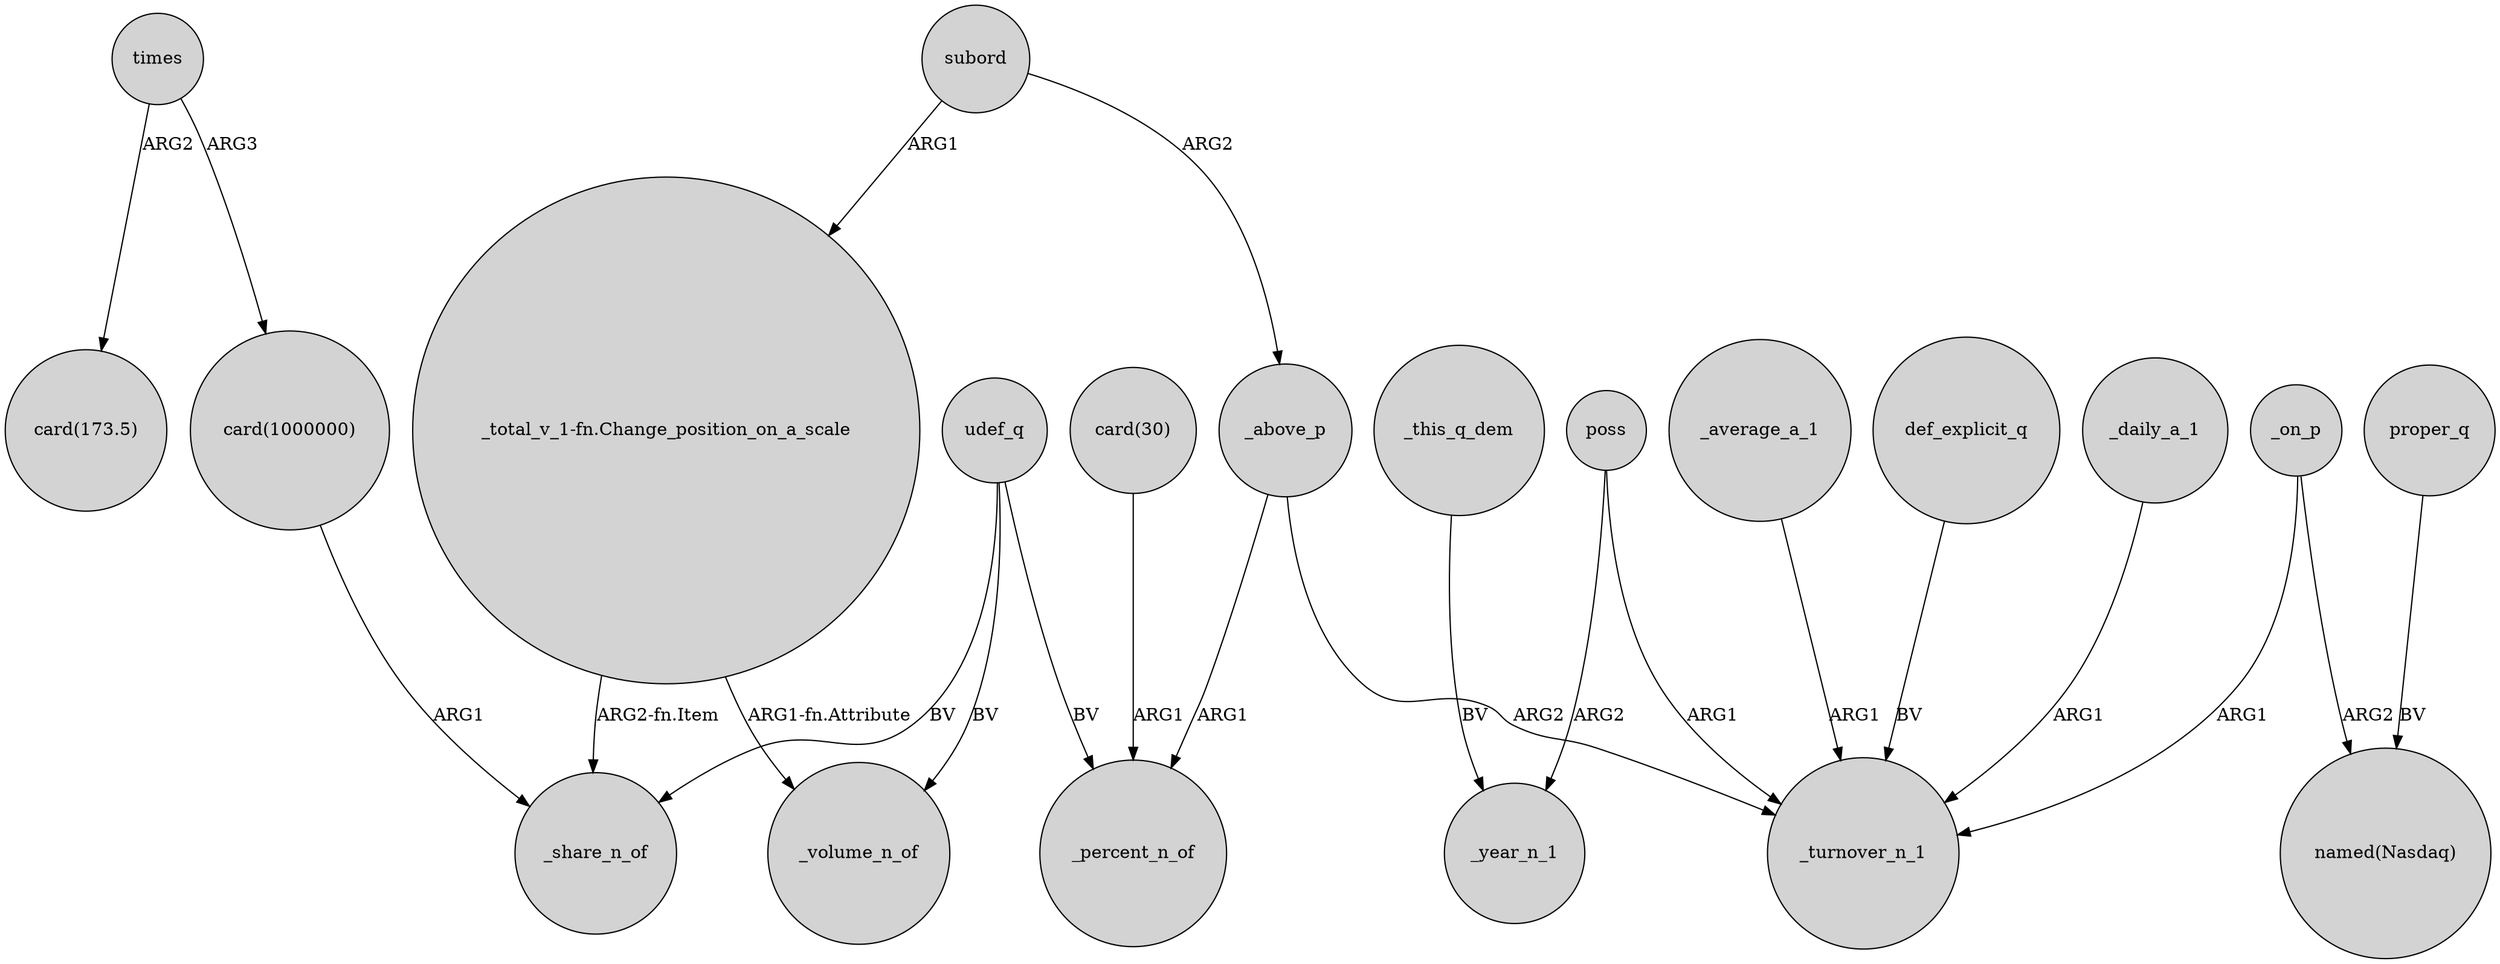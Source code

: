 digraph {
	node [shape=circle style=filled]
	"_total_v_1-fn.Change_position_on_a_scale" -> _volume_n_of [label="ARG1-fn.Attribute"]
	proper_q -> "named(Nasdaq)" [label=BV]
	_daily_a_1 -> _turnover_n_1 [label=ARG1]
	times -> "card(1000000)" [label=ARG3]
	poss -> _year_n_1 [label=ARG2]
	_average_a_1 -> _turnover_n_1 [label=ARG1]
	"_total_v_1-fn.Change_position_on_a_scale" -> _share_n_of [label="ARG2-fn.Item"]
	udef_q -> _volume_n_of [label=BV]
	def_explicit_q -> _turnover_n_1 [label=BV]
	udef_q -> _percent_n_of [label=BV]
	udef_q -> _share_n_of [label=BV]
	"card(30)" -> _percent_n_of [label=ARG1]
	_on_p -> "named(Nasdaq)" [label=ARG2]
	subord -> _above_p [label=ARG2]
	_this_q_dem -> _year_n_1 [label=BV]
	_above_p -> _percent_n_of [label=ARG1]
	"card(1000000)" -> _share_n_of [label=ARG1]
	_above_p -> _turnover_n_1 [label=ARG2]
	poss -> _turnover_n_1 [label=ARG1]
	_on_p -> _turnover_n_1 [label=ARG1]
	subord -> "_total_v_1-fn.Change_position_on_a_scale" [label=ARG1]
	times -> "card(173.5)" [label=ARG2]
}
